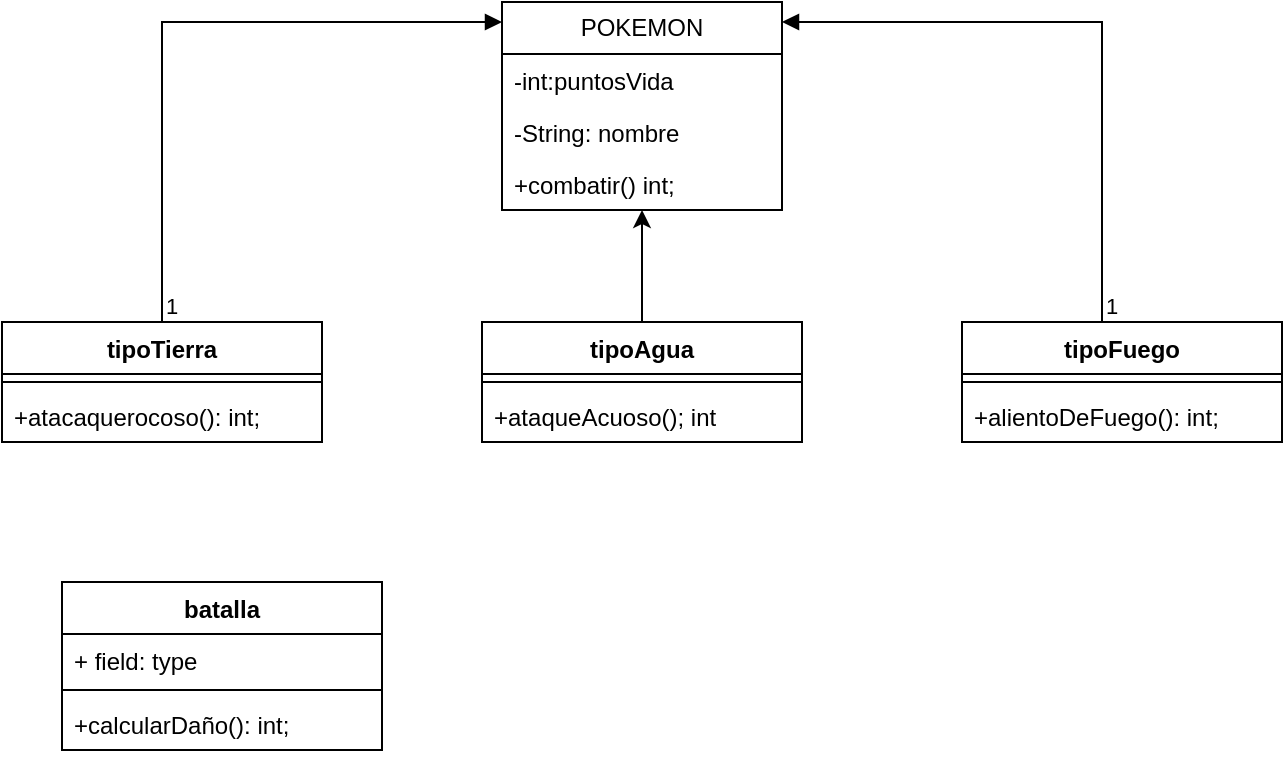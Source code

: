 <mxfile version="22.1.0" type="github">
  <diagram name="Página-1" id="Tc_5Y0jsu3RIHn3JcVW7">
    <mxGraphModel dx="1009" dy="542" grid="1" gridSize="10" guides="1" tooltips="1" connect="1" arrows="1" fold="1" page="1" pageScale="1" pageWidth="827" pageHeight="1169" math="0" shadow="0">
      <root>
        <mxCell id="0" />
        <mxCell id="1" parent="0" />
        <mxCell id="n0Jpc4yWXKSEPP4ae3uG-1" value="POKEMON" style="swimlane;fontStyle=0;childLayout=stackLayout;horizontal=1;startSize=26;fillColor=none;horizontalStack=0;resizeParent=1;resizeParentMax=0;resizeLast=0;collapsible=1;marginBottom=0;whiteSpace=wrap;html=1;" vertex="1" parent="1">
          <mxGeometry x="330" y="40" width="140" height="104" as="geometry" />
        </mxCell>
        <mxCell id="n0Jpc4yWXKSEPP4ae3uG-2" value="-int:puntosVida" style="text;strokeColor=none;fillColor=none;align=left;verticalAlign=top;spacingLeft=4;spacingRight=4;overflow=hidden;rotatable=0;points=[[0,0.5],[1,0.5]];portConstraint=eastwest;whiteSpace=wrap;html=1;" vertex="1" parent="n0Jpc4yWXKSEPP4ae3uG-1">
          <mxGeometry y="26" width="140" height="26" as="geometry" />
        </mxCell>
        <mxCell id="n0Jpc4yWXKSEPP4ae3uG-3" value="-String: nombre" style="text;strokeColor=none;fillColor=none;align=left;verticalAlign=top;spacingLeft=4;spacingRight=4;overflow=hidden;rotatable=0;points=[[0,0.5],[1,0.5]];portConstraint=eastwest;whiteSpace=wrap;html=1;" vertex="1" parent="n0Jpc4yWXKSEPP4ae3uG-1">
          <mxGeometry y="52" width="140" height="26" as="geometry" />
        </mxCell>
        <mxCell id="n0Jpc4yWXKSEPP4ae3uG-4" value="+combatir() int;" style="text;strokeColor=none;fillColor=none;align=left;verticalAlign=top;spacingLeft=4;spacingRight=4;overflow=hidden;rotatable=0;points=[[0,0.5],[1,0.5]];portConstraint=eastwest;whiteSpace=wrap;html=1;" vertex="1" parent="n0Jpc4yWXKSEPP4ae3uG-1">
          <mxGeometry y="78" width="140" height="26" as="geometry" />
        </mxCell>
        <mxCell id="n0Jpc4yWXKSEPP4ae3uG-5" value="tipoTierra" style="swimlane;fontStyle=1;align=center;verticalAlign=top;childLayout=stackLayout;horizontal=1;startSize=26;horizontalStack=0;resizeParent=1;resizeParentMax=0;resizeLast=0;collapsible=1;marginBottom=0;whiteSpace=wrap;html=1;" vertex="1" parent="1">
          <mxGeometry x="80" y="200" width="160" height="60" as="geometry" />
        </mxCell>
        <mxCell id="n0Jpc4yWXKSEPP4ae3uG-7" value="" style="line;strokeWidth=1;fillColor=none;align=left;verticalAlign=middle;spacingTop=-1;spacingLeft=3;spacingRight=3;rotatable=0;labelPosition=right;points=[];portConstraint=eastwest;strokeColor=inherit;" vertex="1" parent="n0Jpc4yWXKSEPP4ae3uG-5">
          <mxGeometry y="26" width="160" height="8" as="geometry" />
        </mxCell>
        <mxCell id="n0Jpc4yWXKSEPP4ae3uG-8" value="+atacaquerocoso(): int;" style="text;strokeColor=none;fillColor=none;align=left;verticalAlign=top;spacingLeft=4;spacingRight=4;overflow=hidden;rotatable=0;points=[[0,0.5],[1,0.5]];portConstraint=eastwest;whiteSpace=wrap;html=1;" vertex="1" parent="n0Jpc4yWXKSEPP4ae3uG-5">
          <mxGeometry y="34" width="160" height="26" as="geometry" />
        </mxCell>
        <mxCell id="n0Jpc4yWXKSEPP4ae3uG-20" value="" style="edgeStyle=orthogonalEdgeStyle;rounded=0;orthogonalLoop=1;jettySize=auto;html=1;" edge="1" parent="1" source="n0Jpc4yWXKSEPP4ae3uG-9" target="n0Jpc4yWXKSEPP4ae3uG-1">
          <mxGeometry relative="1" as="geometry">
            <Array as="points" />
          </mxGeometry>
        </mxCell>
        <mxCell id="n0Jpc4yWXKSEPP4ae3uG-9" value="tipoAgua" style="swimlane;fontStyle=1;align=center;verticalAlign=top;childLayout=stackLayout;horizontal=1;startSize=26;horizontalStack=0;resizeParent=1;resizeParentMax=0;resizeLast=0;collapsible=1;marginBottom=0;whiteSpace=wrap;html=1;" vertex="1" parent="1">
          <mxGeometry x="320" y="200" width="160" height="60" as="geometry" />
        </mxCell>
        <mxCell id="n0Jpc4yWXKSEPP4ae3uG-11" value="" style="line;strokeWidth=1;fillColor=none;align=left;verticalAlign=middle;spacingTop=-1;spacingLeft=3;spacingRight=3;rotatable=0;labelPosition=right;points=[];portConstraint=eastwest;strokeColor=inherit;" vertex="1" parent="n0Jpc4yWXKSEPP4ae3uG-9">
          <mxGeometry y="26" width="160" height="8" as="geometry" />
        </mxCell>
        <mxCell id="n0Jpc4yWXKSEPP4ae3uG-12" value="+ataqueAcuoso(); int" style="text;strokeColor=none;fillColor=none;align=left;verticalAlign=top;spacingLeft=4;spacingRight=4;overflow=hidden;rotatable=0;points=[[0,0.5],[1,0.5]];portConstraint=eastwest;whiteSpace=wrap;html=1;" vertex="1" parent="n0Jpc4yWXKSEPP4ae3uG-9">
          <mxGeometry y="34" width="160" height="26" as="geometry" />
        </mxCell>
        <mxCell id="n0Jpc4yWXKSEPP4ae3uG-13" value="tipoFuego" style="swimlane;fontStyle=1;align=center;verticalAlign=top;childLayout=stackLayout;horizontal=1;startSize=26;horizontalStack=0;resizeParent=1;resizeParentMax=0;resizeLast=0;collapsible=1;marginBottom=0;whiteSpace=wrap;html=1;" vertex="1" parent="1">
          <mxGeometry x="560" y="200" width="160" height="60" as="geometry" />
        </mxCell>
        <mxCell id="n0Jpc4yWXKSEPP4ae3uG-15" value="" style="line;strokeWidth=1;fillColor=none;align=left;verticalAlign=middle;spacingTop=-1;spacingLeft=3;spacingRight=3;rotatable=0;labelPosition=right;points=[];portConstraint=eastwest;strokeColor=inherit;" vertex="1" parent="n0Jpc4yWXKSEPP4ae3uG-13">
          <mxGeometry y="26" width="160" height="8" as="geometry" />
        </mxCell>
        <mxCell id="n0Jpc4yWXKSEPP4ae3uG-16" value="+alientoDeFuego(): int;" style="text;strokeColor=none;fillColor=none;align=left;verticalAlign=top;spacingLeft=4;spacingRight=4;overflow=hidden;rotatable=0;points=[[0,0.5],[1,0.5]];portConstraint=eastwest;whiteSpace=wrap;html=1;" vertex="1" parent="n0Jpc4yWXKSEPP4ae3uG-13">
          <mxGeometry y="34" width="160" height="26" as="geometry" />
        </mxCell>
        <mxCell id="n0Jpc4yWXKSEPP4ae3uG-17" value="" style="endArrow=block;endFill=1;html=1;edgeStyle=orthogonalEdgeStyle;align=left;verticalAlign=top;rounded=0;" edge="1" parent="1" source="n0Jpc4yWXKSEPP4ae3uG-5" target="n0Jpc4yWXKSEPP4ae3uG-1">
          <mxGeometry x="-1" relative="1" as="geometry">
            <mxPoint x="240" y="50" as="sourcePoint" />
            <mxPoint x="310" y="50" as="targetPoint" />
            <Array as="points">
              <mxPoint x="160" y="50" />
            </Array>
          </mxGeometry>
        </mxCell>
        <mxCell id="n0Jpc4yWXKSEPP4ae3uG-18" value="1" style="edgeLabel;resizable=0;html=1;align=left;verticalAlign=bottom;" connectable="0" vertex="1" parent="n0Jpc4yWXKSEPP4ae3uG-17">
          <mxGeometry x="-1" relative="1" as="geometry" />
        </mxCell>
        <mxCell id="n0Jpc4yWXKSEPP4ae3uG-21" value="" style="endArrow=block;endFill=1;html=1;edgeStyle=orthogonalEdgeStyle;align=left;verticalAlign=top;rounded=0;" edge="1" parent="1" source="n0Jpc4yWXKSEPP4ae3uG-13" target="n0Jpc4yWXKSEPP4ae3uG-1">
          <mxGeometry x="-1" relative="1" as="geometry">
            <mxPoint x="630" y="110" as="sourcePoint" />
            <mxPoint x="670" y="110" as="targetPoint" />
            <Array as="points">
              <mxPoint x="630" y="50" />
            </Array>
          </mxGeometry>
        </mxCell>
        <mxCell id="n0Jpc4yWXKSEPP4ae3uG-22" value="1" style="edgeLabel;resizable=0;html=1;align=left;verticalAlign=bottom;" connectable="0" vertex="1" parent="n0Jpc4yWXKSEPP4ae3uG-21">
          <mxGeometry x="-1" relative="1" as="geometry" />
        </mxCell>
        <mxCell id="n0Jpc4yWXKSEPP4ae3uG-23" value="batalla" style="swimlane;fontStyle=1;align=center;verticalAlign=top;childLayout=stackLayout;horizontal=1;startSize=26;horizontalStack=0;resizeParent=1;resizeParentMax=0;resizeLast=0;collapsible=1;marginBottom=0;whiteSpace=wrap;html=1;" vertex="1" parent="1">
          <mxGeometry x="110" y="330" width="160" height="84" as="geometry" />
        </mxCell>
        <mxCell id="n0Jpc4yWXKSEPP4ae3uG-24" value="+ field: type" style="text;strokeColor=none;fillColor=none;align=left;verticalAlign=top;spacingLeft=4;spacingRight=4;overflow=hidden;rotatable=0;points=[[0,0.5],[1,0.5]];portConstraint=eastwest;whiteSpace=wrap;html=1;" vertex="1" parent="n0Jpc4yWXKSEPP4ae3uG-23">
          <mxGeometry y="26" width="160" height="24" as="geometry" />
        </mxCell>
        <mxCell id="n0Jpc4yWXKSEPP4ae3uG-25" value="" style="line;strokeWidth=1;fillColor=none;align=left;verticalAlign=middle;spacingTop=-1;spacingLeft=3;spacingRight=3;rotatable=0;labelPosition=right;points=[];portConstraint=eastwest;strokeColor=inherit;" vertex="1" parent="n0Jpc4yWXKSEPP4ae3uG-23">
          <mxGeometry y="50" width="160" height="8" as="geometry" />
        </mxCell>
        <mxCell id="n0Jpc4yWXKSEPP4ae3uG-26" value="+calcularDaño(): int;" style="text;strokeColor=none;fillColor=none;align=left;verticalAlign=top;spacingLeft=4;spacingRight=4;overflow=hidden;rotatable=0;points=[[0,0.5],[1,0.5]];portConstraint=eastwest;whiteSpace=wrap;html=1;" vertex="1" parent="n0Jpc4yWXKSEPP4ae3uG-23">
          <mxGeometry y="58" width="160" height="26" as="geometry" />
        </mxCell>
      </root>
    </mxGraphModel>
  </diagram>
</mxfile>
